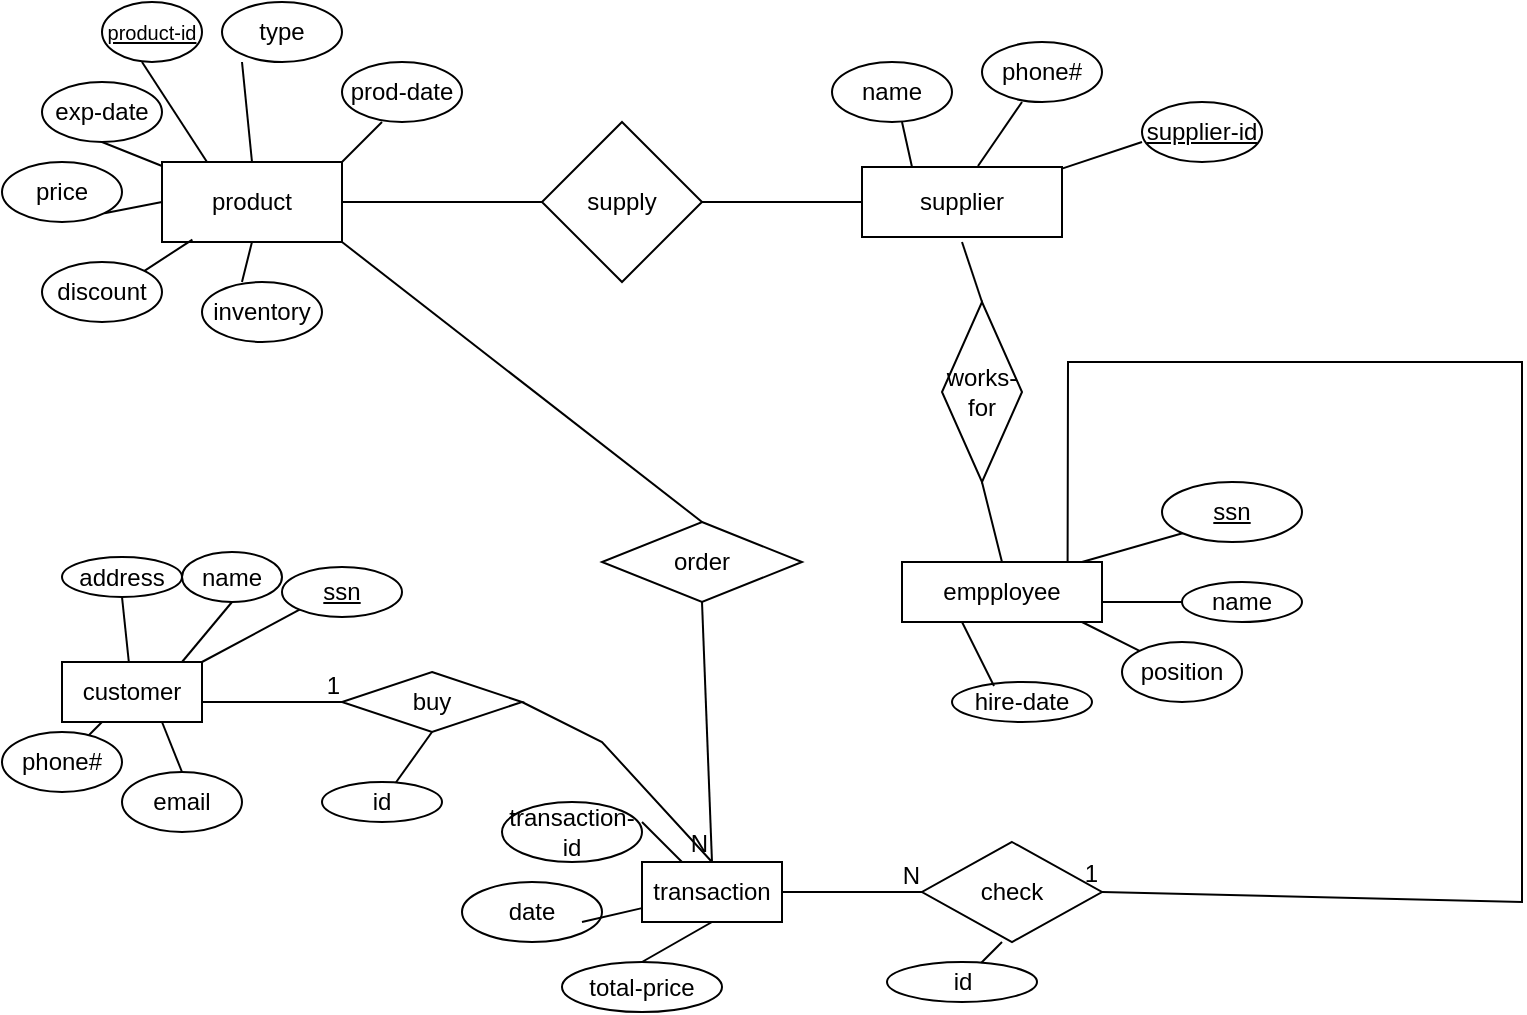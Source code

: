 <mxfile version="24.0.7" type="github">
  <diagram name="Page-1" id="NoP1yKNNsY0W36VBBQck">
    <mxGraphModel dx="1050" dy="1622" grid="1" gridSize="10" guides="1" tooltips="1" connect="1" arrows="1" fold="1" page="1" pageScale="1" pageWidth="850" pageHeight="1100" math="0" shadow="0">
      <root>
        <mxCell id="0" />
        <mxCell id="1" parent="0" />
        <mxCell id="ZoAxR0XOwS3NTh_yEBVf-1" value="product" style="rounded=0;whiteSpace=wrap;html=1;" vertex="1" parent="1">
          <mxGeometry x="90" y="-60" width="90" height="40" as="geometry" />
        </mxCell>
        <mxCell id="ZoAxR0XOwS3NTh_yEBVf-2" value="exp-date" style="ellipse;whiteSpace=wrap;html=1;" vertex="1" parent="1">
          <mxGeometry x="30" y="-100" width="60" height="30" as="geometry" />
        </mxCell>
        <mxCell id="ZoAxR0XOwS3NTh_yEBVf-3" value="prod-date" style="ellipse;whiteSpace=wrap;html=1;" vertex="1" parent="1">
          <mxGeometry x="180" y="-110" width="60" height="30" as="geometry" />
        </mxCell>
        <mxCell id="ZoAxR0XOwS3NTh_yEBVf-4" value="inventory" style="ellipse;whiteSpace=wrap;html=1;" vertex="1" parent="1">
          <mxGeometry x="110" width="60" height="30" as="geometry" />
        </mxCell>
        <mxCell id="ZoAxR0XOwS3NTh_yEBVf-5" value="type" style="ellipse;whiteSpace=wrap;html=1;" vertex="1" parent="1">
          <mxGeometry x="120" y="-140" width="60" height="30" as="geometry" />
        </mxCell>
        <mxCell id="ZoAxR0XOwS3NTh_yEBVf-6" value="discount" style="ellipse;whiteSpace=wrap;html=1;" vertex="1" parent="1">
          <mxGeometry x="30" y="-10" width="60" height="30" as="geometry" />
        </mxCell>
        <mxCell id="ZoAxR0XOwS3NTh_yEBVf-7" value="price" style="ellipse;whiteSpace=wrap;html=1;" vertex="1" parent="1">
          <mxGeometry x="10" y="-60" width="60" height="30" as="geometry" />
        </mxCell>
        <mxCell id="ZoAxR0XOwS3NTh_yEBVf-8" value="&lt;u&gt;&lt;font style=&quot;font-size: 10px;&quot;&gt;product-id&lt;/font&gt;&lt;/u&gt;" style="ellipse;whiteSpace=wrap;html=1;" vertex="1" parent="1">
          <mxGeometry x="60" y="-140" width="50" height="30" as="geometry" />
        </mxCell>
        <mxCell id="ZoAxR0XOwS3NTh_yEBVf-11" value="" style="endArrow=none;html=1;rounded=0;exitX=1;exitY=0;exitDx=0;exitDy=0;" edge="1" parent="1" source="ZoAxR0XOwS3NTh_yEBVf-1">
          <mxGeometry width="50" height="50" relative="1" as="geometry">
            <mxPoint x="170" y="-50" as="sourcePoint" />
            <mxPoint x="200" y="-80" as="targetPoint" />
          </mxGeometry>
        </mxCell>
        <mxCell id="ZoAxR0XOwS3NTh_yEBVf-13" value="" style="endArrow=none;html=1;rounded=0;entryX=0.5;entryY=0;entryDx=0;entryDy=0;" edge="1" parent="1" target="ZoAxR0XOwS3NTh_yEBVf-1">
          <mxGeometry relative="1" as="geometry">
            <mxPoint x="130" y="-110" as="sourcePoint" />
            <mxPoint x="290" y="-110" as="targetPoint" />
          </mxGeometry>
        </mxCell>
        <mxCell id="ZoAxR0XOwS3NTh_yEBVf-14" value="" style="endArrow=none;html=1;rounded=0;entryX=0.25;entryY=0;entryDx=0;entryDy=0;" edge="1" parent="1" target="ZoAxR0XOwS3NTh_yEBVf-1">
          <mxGeometry relative="1" as="geometry">
            <mxPoint x="80" y="-110" as="sourcePoint" />
            <mxPoint x="240" y="-110" as="targetPoint" />
          </mxGeometry>
        </mxCell>
        <mxCell id="ZoAxR0XOwS3NTh_yEBVf-15" value="" style="endArrow=none;html=1;rounded=0;" edge="1" parent="1" target="ZoAxR0XOwS3NTh_yEBVf-1">
          <mxGeometry relative="1" as="geometry">
            <mxPoint x="60" y="-70" as="sourcePoint" />
            <mxPoint x="220" y="-70" as="targetPoint" />
          </mxGeometry>
        </mxCell>
        <mxCell id="ZoAxR0XOwS3NTh_yEBVf-16" value="" style="endArrow=none;html=1;rounded=0;exitX=1;exitY=1;exitDx=0;exitDy=0;" edge="1" parent="1" source="ZoAxR0XOwS3NTh_yEBVf-7">
          <mxGeometry relative="1" as="geometry">
            <mxPoint x="50" y="-40" as="sourcePoint" />
            <mxPoint x="90" y="-40" as="targetPoint" />
          </mxGeometry>
        </mxCell>
        <mxCell id="ZoAxR0XOwS3NTh_yEBVf-17" value="" style="endArrow=none;html=1;rounded=0;entryX=0.169;entryY=0.97;entryDx=0;entryDy=0;entryPerimeter=0;exitX=1;exitY=0;exitDx=0;exitDy=0;" edge="1" parent="1" source="ZoAxR0XOwS3NTh_yEBVf-6" target="ZoAxR0XOwS3NTh_yEBVf-1">
          <mxGeometry relative="1" as="geometry">
            <mxPoint x="80" as="sourcePoint" />
            <mxPoint x="240" as="targetPoint" />
          </mxGeometry>
        </mxCell>
        <mxCell id="ZoAxR0XOwS3NTh_yEBVf-18" value="" style="endArrow=none;html=1;rounded=0;entryX=0.5;entryY=1;entryDx=0;entryDy=0;" edge="1" parent="1" target="ZoAxR0XOwS3NTh_yEBVf-1">
          <mxGeometry relative="1" as="geometry">
            <mxPoint x="130" as="sourcePoint" />
            <mxPoint x="290" as="targetPoint" />
          </mxGeometry>
        </mxCell>
        <mxCell id="ZoAxR0XOwS3NTh_yEBVf-19" value="" style="endArrow=none;html=1;rounded=0;" edge="1" parent="1">
          <mxGeometry relative="1" as="geometry">
            <mxPoint x="180" y="-40" as="sourcePoint" />
            <mxPoint x="280" y="-40" as="targetPoint" />
          </mxGeometry>
        </mxCell>
        <mxCell id="ZoAxR0XOwS3NTh_yEBVf-20" value="supply" style="rhombus;whiteSpace=wrap;html=1;" vertex="1" parent="1">
          <mxGeometry x="280" y="-80" width="80" height="80" as="geometry" />
        </mxCell>
        <mxCell id="ZoAxR0XOwS3NTh_yEBVf-21" value="" style="endArrow=none;html=1;rounded=0;" edge="1" parent="1">
          <mxGeometry relative="1" as="geometry">
            <mxPoint x="360" y="-40" as="sourcePoint" />
            <mxPoint x="440" y="-40" as="targetPoint" />
          </mxGeometry>
        </mxCell>
        <mxCell id="ZoAxR0XOwS3NTh_yEBVf-22" value="supplier" style="rounded=0;whiteSpace=wrap;html=1;" vertex="1" parent="1">
          <mxGeometry x="440" y="-57.5" width="100" height="35" as="geometry" />
        </mxCell>
        <mxCell id="ZoAxR0XOwS3NTh_yEBVf-23" value="&lt;u&gt;supplier-id&lt;/u&gt;" style="ellipse;whiteSpace=wrap;html=1;" vertex="1" parent="1">
          <mxGeometry x="580" y="-90" width="60" height="30" as="geometry" />
        </mxCell>
        <mxCell id="ZoAxR0XOwS3NTh_yEBVf-24" value="phone#" style="ellipse;whiteSpace=wrap;html=1;" vertex="1" parent="1">
          <mxGeometry x="500" y="-120" width="60" height="30" as="geometry" />
        </mxCell>
        <mxCell id="ZoAxR0XOwS3NTh_yEBVf-25" value="name" style="ellipse;whiteSpace=wrap;html=1;" vertex="1" parent="1">
          <mxGeometry x="425" y="-110" width="60" height="30" as="geometry" />
        </mxCell>
        <mxCell id="ZoAxR0XOwS3NTh_yEBVf-26" value="" style="endArrow=none;html=1;rounded=0;entryX=0.25;entryY=0;entryDx=0;entryDy=0;" edge="1" parent="1" target="ZoAxR0XOwS3NTh_yEBVf-22">
          <mxGeometry relative="1" as="geometry">
            <mxPoint x="460" y="-80" as="sourcePoint" />
            <mxPoint x="620" y="-80" as="targetPoint" />
          </mxGeometry>
        </mxCell>
        <mxCell id="ZoAxR0XOwS3NTh_yEBVf-27" value="" style="endArrow=none;html=1;rounded=0;entryX=0.58;entryY=-0.014;entryDx=0;entryDy=0;entryPerimeter=0;" edge="1" parent="1" target="ZoAxR0XOwS3NTh_yEBVf-22">
          <mxGeometry relative="1" as="geometry">
            <mxPoint x="520" y="-90" as="sourcePoint" />
            <mxPoint x="680" y="-90" as="targetPoint" />
          </mxGeometry>
        </mxCell>
        <mxCell id="ZoAxR0XOwS3NTh_yEBVf-28" value="" style="endArrow=none;html=1;rounded=0;" edge="1" parent="1" target="ZoAxR0XOwS3NTh_yEBVf-22">
          <mxGeometry relative="1" as="geometry">
            <mxPoint x="580" y="-70" as="sourcePoint" />
            <mxPoint x="740" y="-70" as="targetPoint" />
          </mxGeometry>
        </mxCell>
        <mxCell id="ZoAxR0XOwS3NTh_yEBVf-29" value="works-for" style="shape=rhombus;perimeter=rhombusPerimeter;whiteSpace=wrap;html=1;align=center;direction=south;" vertex="1" parent="1">
          <mxGeometry x="480" y="10" width="40" height="90" as="geometry" />
        </mxCell>
        <mxCell id="ZoAxR0XOwS3NTh_yEBVf-30" value="" style="endArrow=none;html=1;rounded=0;entryX=0;entryY=0.5;entryDx=0;entryDy=0;" edge="1" parent="1" target="ZoAxR0XOwS3NTh_yEBVf-29">
          <mxGeometry relative="1" as="geometry">
            <mxPoint x="490" y="-20" as="sourcePoint" />
            <mxPoint x="650" y="-20" as="targetPoint" />
          </mxGeometry>
        </mxCell>
        <mxCell id="ZoAxR0XOwS3NTh_yEBVf-31" value="" style="endArrow=none;html=1;rounded=0;" edge="1" parent="1">
          <mxGeometry relative="1" as="geometry">
            <mxPoint x="500" y="100" as="sourcePoint" />
            <mxPoint x="510" y="140" as="targetPoint" />
          </mxGeometry>
        </mxCell>
        <mxCell id="ZoAxR0XOwS3NTh_yEBVf-32" value="empployee" style="whiteSpace=wrap;html=1;align=center;" vertex="1" parent="1">
          <mxGeometry x="460" y="140" width="100" height="30" as="geometry" />
        </mxCell>
        <mxCell id="ZoAxR0XOwS3NTh_yEBVf-33" value="ssn" style="ellipse;whiteSpace=wrap;html=1;align=center;fontStyle=4;" vertex="1" parent="1">
          <mxGeometry x="590" y="100" width="70" height="30" as="geometry" />
        </mxCell>
        <mxCell id="ZoAxR0XOwS3NTh_yEBVf-34" value="" style="endArrow=none;html=1;rounded=0;entryX=0;entryY=1;entryDx=0;entryDy=0;" edge="1" parent="1" target="ZoAxR0XOwS3NTh_yEBVf-33">
          <mxGeometry relative="1" as="geometry">
            <mxPoint x="550" y="140" as="sourcePoint" />
            <mxPoint x="710" y="140" as="targetPoint" />
          </mxGeometry>
        </mxCell>
        <mxCell id="ZoAxR0XOwS3NTh_yEBVf-35" value="hire-date" style="ellipse;whiteSpace=wrap;html=1;align=center;" vertex="1" parent="1">
          <mxGeometry x="485" y="200" width="70" height="20" as="geometry" />
        </mxCell>
        <mxCell id="ZoAxR0XOwS3NTh_yEBVf-36" value="position" style="ellipse;whiteSpace=wrap;html=1;align=center;" vertex="1" parent="1">
          <mxGeometry x="570" y="180" width="60" height="30" as="geometry" />
        </mxCell>
        <mxCell id="ZoAxR0XOwS3NTh_yEBVf-37" value="name" style="ellipse;whiteSpace=wrap;html=1;align=center;" vertex="1" parent="1">
          <mxGeometry x="600" y="150" width="60" height="20" as="geometry" />
        </mxCell>
        <mxCell id="ZoAxR0XOwS3NTh_yEBVf-38" value="" style="endArrow=none;html=1;rounded=0;entryX=0;entryY=0.5;entryDx=0;entryDy=0;" edge="1" parent="1" target="ZoAxR0XOwS3NTh_yEBVf-37">
          <mxGeometry relative="1" as="geometry">
            <mxPoint x="560" y="160" as="sourcePoint" />
            <mxPoint x="720" y="160" as="targetPoint" />
          </mxGeometry>
        </mxCell>
        <mxCell id="ZoAxR0XOwS3NTh_yEBVf-39" value="" style="endArrow=none;html=1;rounded=0;" edge="1" parent="1" target="ZoAxR0XOwS3NTh_yEBVf-36">
          <mxGeometry relative="1" as="geometry">
            <mxPoint x="550" y="170" as="sourcePoint" />
            <mxPoint x="710" y="170" as="targetPoint" />
          </mxGeometry>
        </mxCell>
        <mxCell id="ZoAxR0XOwS3NTh_yEBVf-40" value="" style="endArrow=none;html=1;rounded=0;entryX=0.3;entryY=0.1;entryDx=0;entryDy=0;entryPerimeter=0;" edge="1" parent="1" target="ZoAxR0XOwS3NTh_yEBVf-35">
          <mxGeometry relative="1" as="geometry">
            <mxPoint x="490" y="170" as="sourcePoint" />
            <mxPoint x="650" y="170" as="targetPoint" />
          </mxGeometry>
        </mxCell>
        <mxCell id="ZoAxR0XOwS3NTh_yEBVf-43" value="" style="endArrow=none;html=1;rounded=0;exitX=0.828;exitY=0.013;exitDx=0;exitDy=0;exitPerimeter=0;entryX=1;entryY=0.5;entryDx=0;entryDy=0;" edge="1" parent="1" source="ZoAxR0XOwS3NTh_yEBVf-32" target="ZoAxR0XOwS3NTh_yEBVf-45">
          <mxGeometry relative="1" as="geometry">
            <mxPoint x="530" y="140" as="sourcePoint" />
            <mxPoint x="570" y="310" as="targetPoint" />
            <Array as="points">
              <mxPoint x="543" y="40" />
              <mxPoint x="770" y="40" />
              <mxPoint x="770" y="310" />
            </Array>
          </mxGeometry>
        </mxCell>
        <mxCell id="ZoAxR0XOwS3NTh_yEBVf-44" value="1" style="resizable=0;html=1;whiteSpace=wrap;align=right;verticalAlign=bottom;" connectable="0" vertex="1" parent="ZoAxR0XOwS3NTh_yEBVf-43">
          <mxGeometry x="1" relative="1" as="geometry" />
        </mxCell>
        <mxCell id="ZoAxR0XOwS3NTh_yEBVf-45" value="check" style="shape=rhombus;perimeter=rhombusPerimeter;whiteSpace=wrap;html=1;align=center;" vertex="1" parent="1">
          <mxGeometry x="470" y="280" width="90" height="50" as="geometry" />
        </mxCell>
        <mxCell id="ZoAxR0XOwS3NTh_yEBVf-46" value="id" style="ellipse;whiteSpace=wrap;html=1;align=center;" vertex="1" parent="1">
          <mxGeometry x="452.5" y="340" width="75" height="20" as="geometry" />
        </mxCell>
        <mxCell id="ZoAxR0XOwS3NTh_yEBVf-47" value="" style="endArrow=none;html=1;rounded=0;" edge="1" parent="1" target="ZoAxR0XOwS3NTh_yEBVf-46">
          <mxGeometry relative="1" as="geometry">
            <mxPoint x="510" y="330" as="sourcePoint" />
            <mxPoint x="670" y="330" as="targetPoint" />
          </mxGeometry>
        </mxCell>
        <mxCell id="ZoAxR0XOwS3NTh_yEBVf-48" value="" style="endArrow=none;html=1;rounded=0;entryX=0;entryY=0.5;entryDx=0;entryDy=0;" edge="1" parent="1" target="ZoAxR0XOwS3NTh_yEBVf-45">
          <mxGeometry relative="1" as="geometry">
            <mxPoint x="400" y="305" as="sourcePoint" />
            <mxPoint x="470" y="300" as="targetPoint" />
          </mxGeometry>
        </mxCell>
        <mxCell id="ZoAxR0XOwS3NTh_yEBVf-49" value="N" style="resizable=0;html=1;whiteSpace=wrap;align=right;verticalAlign=bottom;" connectable="0" vertex="1" parent="ZoAxR0XOwS3NTh_yEBVf-48">
          <mxGeometry x="1" relative="1" as="geometry" />
        </mxCell>
        <mxCell id="ZoAxR0XOwS3NTh_yEBVf-50" value="transaction" style="whiteSpace=wrap;html=1;align=center;" vertex="1" parent="1">
          <mxGeometry x="330" y="290" width="70" height="30" as="geometry" />
        </mxCell>
        <mxCell id="ZoAxR0XOwS3NTh_yEBVf-51" value="" style="endArrow=none;html=1;rounded=0;entryX=0.5;entryY=0;entryDx=0;entryDy=0;" edge="1" parent="1" target="ZoAxR0XOwS3NTh_yEBVf-50">
          <mxGeometry relative="1" as="geometry">
            <mxPoint x="360" y="160" as="sourcePoint" />
            <mxPoint x="460" y="170" as="targetPoint" />
            <Array as="points" />
          </mxGeometry>
        </mxCell>
        <mxCell id="ZoAxR0XOwS3NTh_yEBVf-52" value="order" style="shape=rhombus;perimeter=rhombusPerimeter;whiteSpace=wrap;html=1;align=center;" vertex="1" parent="1">
          <mxGeometry x="310" y="120" width="100" height="40" as="geometry" />
        </mxCell>
        <mxCell id="ZoAxR0XOwS3NTh_yEBVf-53" value="" style="endArrow=none;html=1;rounded=0;entryX=0.5;entryY=0;entryDx=0;entryDy=0;" edge="1" parent="1" target="ZoAxR0XOwS3NTh_yEBVf-52">
          <mxGeometry relative="1" as="geometry">
            <mxPoint x="180" y="-20" as="sourcePoint" />
            <mxPoint x="340" y="-20" as="targetPoint" />
          </mxGeometry>
        </mxCell>
        <mxCell id="ZoAxR0XOwS3NTh_yEBVf-54" value="transaction-id" style="ellipse;whiteSpace=wrap;html=1;align=center;" vertex="1" parent="1">
          <mxGeometry x="260" y="260" width="70" height="30" as="geometry" />
        </mxCell>
        <mxCell id="ZoAxR0XOwS3NTh_yEBVf-55" value="date" style="ellipse;whiteSpace=wrap;html=1;align=center;" vertex="1" parent="1">
          <mxGeometry x="240" y="300" width="70" height="30" as="geometry" />
        </mxCell>
        <mxCell id="ZoAxR0XOwS3NTh_yEBVf-56" value="total-price" style="ellipse;whiteSpace=wrap;html=1;align=center;" vertex="1" parent="1">
          <mxGeometry x="290" y="340" width="80" height="25" as="geometry" />
        </mxCell>
        <mxCell id="ZoAxR0XOwS3NTh_yEBVf-57" value="" style="endArrow=none;html=1;rounded=0;entryX=0.5;entryY=1;entryDx=0;entryDy=0;" edge="1" parent="1" target="ZoAxR0XOwS3NTh_yEBVf-50">
          <mxGeometry relative="1" as="geometry">
            <mxPoint x="330" y="340" as="sourcePoint" />
            <mxPoint x="490" y="340" as="targetPoint" />
          </mxGeometry>
        </mxCell>
        <mxCell id="ZoAxR0XOwS3NTh_yEBVf-58" value="" style="endArrow=none;html=1;rounded=0;" edge="1" parent="1" target="ZoAxR0XOwS3NTh_yEBVf-50">
          <mxGeometry relative="1" as="geometry">
            <mxPoint x="300" y="320" as="sourcePoint" />
            <mxPoint x="460" y="320" as="targetPoint" />
          </mxGeometry>
        </mxCell>
        <mxCell id="ZoAxR0XOwS3NTh_yEBVf-59" value="" style="endArrow=none;html=1;rounded=0;" edge="1" parent="1" target="ZoAxR0XOwS3NTh_yEBVf-50">
          <mxGeometry relative="1" as="geometry">
            <mxPoint x="330" y="270" as="sourcePoint" />
            <mxPoint x="490" y="270" as="targetPoint" />
          </mxGeometry>
        </mxCell>
        <mxCell id="ZoAxR0XOwS3NTh_yEBVf-61" value="" style="endArrow=none;html=1;rounded=0;entryX=0.5;entryY=0;entryDx=0;entryDy=0;" edge="1" parent="1" target="ZoAxR0XOwS3NTh_yEBVf-50">
          <mxGeometry relative="1" as="geometry">
            <mxPoint x="270" y="210" as="sourcePoint" />
            <mxPoint x="370" y="220" as="targetPoint" />
            <Array as="points">
              <mxPoint x="310" y="230" />
            </Array>
          </mxGeometry>
        </mxCell>
        <mxCell id="ZoAxR0XOwS3NTh_yEBVf-62" value="N" style="resizable=0;html=1;whiteSpace=wrap;align=right;verticalAlign=bottom;" connectable="0" vertex="1" parent="ZoAxR0XOwS3NTh_yEBVf-61">
          <mxGeometry x="1" relative="1" as="geometry" />
        </mxCell>
        <mxCell id="ZoAxR0XOwS3NTh_yEBVf-63" value="buy" style="shape=rhombus;perimeter=rhombusPerimeter;whiteSpace=wrap;html=1;align=center;" vertex="1" parent="1">
          <mxGeometry x="180" y="195" width="90" height="30" as="geometry" />
        </mxCell>
        <mxCell id="ZoAxR0XOwS3NTh_yEBVf-65" value="id" style="ellipse;whiteSpace=wrap;html=1;align=center;" vertex="1" parent="1">
          <mxGeometry x="170" y="250" width="60" height="20" as="geometry" />
        </mxCell>
        <mxCell id="ZoAxR0XOwS3NTh_yEBVf-66" value="" style="endArrow=none;html=1;rounded=0;exitX=0.5;exitY=1;exitDx=0;exitDy=0;" edge="1" parent="1" source="ZoAxR0XOwS3NTh_yEBVf-63" target="ZoAxR0XOwS3NTh_yEBVf-65">
          <mxGeometry relative="1" as="geometry">
            <mxPoint x="220" y="230" as="sourcePoint" />
            <mxPoint x="380" y="220" as="targetPoint" />
          </mxGeometry>
        </mxCell>
        <mxCell id="ZoAxR0XOwS3NTh_yEBVf-67" value="" style="endArrow=none;html=1;rounded=0;entryX=0;entryY=0.5;entryDx=0;entryDy=0;" edge="1" parent="1" target="ZoAxR0XOwS3NTh_yEBVf-63">
          <mxGeometry relative="1" as="geometry">
            <mxPoint x="110" y="210" as="sourcePoint" />
            <mxPoint x="190" y="210" as="targetPoint" />
          </mxGeometry>
        </mxCell>
        <mxCell id="ZoAxR0XOwS3NTh_yEBVf-68" value="1" style="resizable=0;html=1;whiteSpace=wrap;align=right;verticalAlign=bottom;" connectable="0" vertex="1" parent="ZoAxR0XOwS3NTh_yEBVf-67">
          <mxGeometry x="1" relative="1" as="geometry" />
        </mxCell>
        <mxCell id="ZoAxR0XOwS3NTh_yEBVf-69" value="customer" style="whiteSpace=wrap;html=1;align=center;" vertex="1" parent="1">
          <mxGeometry x="40" y="190" width="70" height="30" as="geometry" />
        </mxCell>
        <mxCell id="ZoAxR0XOwS3NTh_yEBVf-70" value="phone#" style="ellipse;whiteSpace=wrap;html=1;align=center;" vertex="1" parent="1">
          <mxGeometry x="10" y="225" width="60" height="30" as="geometry" />
        </mxCell>
        <mxCell id="ZoAxR0XOwS3NTh_yEBVf-71" value="email" style="ellipse;whiteSpace=wrap;html=1;align=center;" vertex="1" parent="1">
          <mxGeometry x="70" y="245" width="60" height="30" as="geometry" />
        </mxCell>
        <mxCell id="ZoAxR0XOwS3NTh_yEBVf-72" value="address" style="ellipse;whiteSpace=wrap;html=1;align=center;" vertex="1" parent="1">
          <mxGeometry x="40" y="137.5" width="60" height="20" as="geometry" />
        </mxCell>
        <mxCell id="ZoAxR0XOwS3NTh_yEBVf-73" value="name" style="ellipse;whiteSpace=wrap;html=1;align=center;" vertex="1" parent="1">
          <mxGeometry x="100" y="135" width="50" height="25" as="geometry" />
        </mxCell>
        <mxCell id="ZoAxR0XOwS3NTh_yEBVf-74" value="ssn" style="ellipse;whiteSpace=wrap;html=1;align=center;fontStyle=4;" vertex="1" parent="1">
          <mxGeometry x="150" y="142.5" width="60" height="25" as="geometry" />
        </mxCell>
        <mxCell id="ZoAxR0XOwS3NTh_yEBVf-75" value="" style="endArrow=none;html=1;rounded=0;entryX=0.5;entryY=1;entryDx=0;entryDy=0;" edge="1" parent="1" source="ZoAxR0XOwS3NTh_yEBVf-69" target="ZoAxR0XOwS3NTh_yEBVf-72">
          <mxGeometry relative="1" as="geometry">
            <mxPoint x="75" y="30" as="sourcePoint" />
            <mxPoint x="75" y="30" as="targetPoint" />
          </mxGeometry>
        </mxCell>
        <mxCell id="ZoAxR0XOwS3NTh_yEBVf-76" value="" style="endArrow=none;html=1;rounded=0;entryX=0.5;entryY=1;entryDx=0;entryDy=0;" edge="1" parent="1" target="ZoAxR0XOwS3NTh_yEBVf-73">
          <mxGeometry relative="1" as="geometry">
            <mxPoint x="100" y="190" as="sourcePoint" />
            <mxPoint x="260" y="190" as="targetPoint" />
          </mxGeometry>
        </mxCell>
        <mxCell id="ZoAxR0XOwS3NTh_yEBVf-77" value="" style="endArrow=none;html=1;rounded=0;entryX=0;entryY=1;entryDx=0;entryDy=0;" edge="1" parent="1" target="ZoAxR0XOwS3NTh_yEBVf-74">
          <mxGeometry relative="1" as="geometry">
            <mxPoint x="110" y="190" as="sourcePoint" />
            <mxPoint x="270" y="190" as="targetPoint" />
          </mxGeometry>
        </mxCell>
        <mxCell id="ZoAxR0XOwS3NTh_yEBVf-78" value="" style="endArrow=none;html=1;rounded=0;" edge="1" parent="1" target="ZoAxR0XOwS3NTh_yEBVf-70">
          <mxGeometry relative="1" as="geometry">
            <mxPoint x="60" y="220" as="sourcePoint" />
            <mxPoint x="220" y="220" as="targetPoint" />
          </mxGeometry>
        </mxCell>
        <mxCell id="ZoAxR0XOwS3NTh_yEBVf-79" value="" style="endArrow=none;html=1;rounded=0;entryX=0.5;entryY=0;entryDx=0;entryDy=0;" edge="1" parent="1" target="ZoAxR0XOwS3NTh_yEBVf-71">
          <mxGeometry relative="1" as="geometry">
            <mxPoint x="90" y="220" as="sourcePoint" />
            <mxPoint x="250" y="220" as="targetPoint" />
          </mxGeometry>
        </mxCell>
      </root>
    </mxGraphModel>
  </diagram>
</mxfile>
